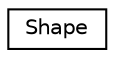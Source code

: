 digraph "Graphical Class Hierarchy"
{
  edge [fontname="Helvetica",fontsize="10",labelfontname="Helvetica",labelfontsize="10"];
  node [fontname="Helvetica",fontsize="10",shape=record];
  rankdir="LR";
  Node1 [label="Shape",height=0.2,width=0.4,color="black", fillcolor="white", style="filled",URL="$class_shape.html",tooltip="Representation of a single shape/patient. "];
}
